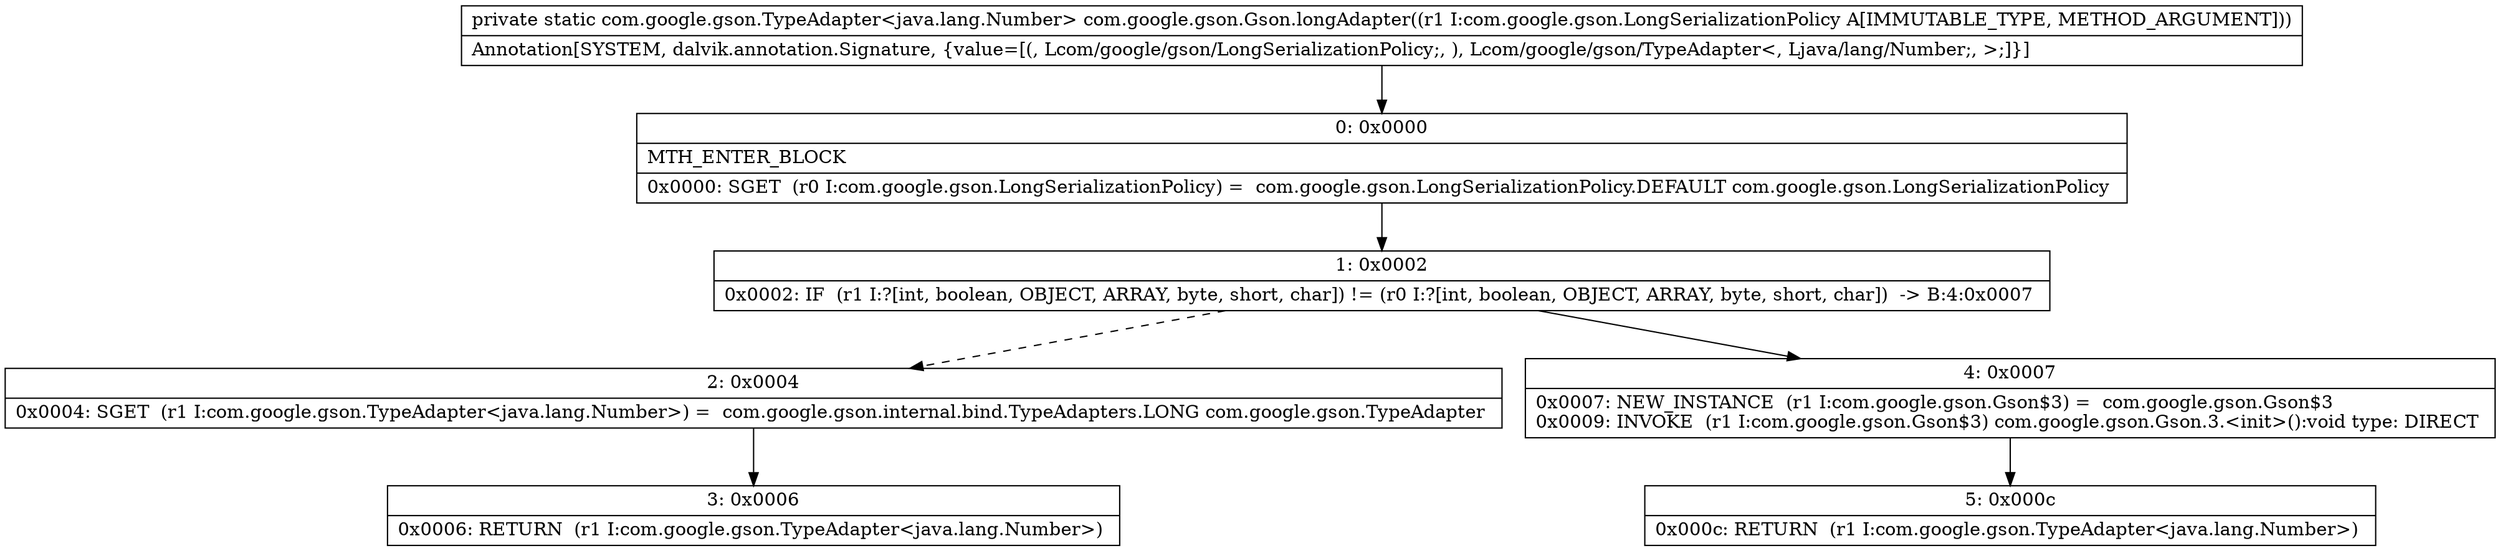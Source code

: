 digraph "CFG forcom.google.gson.Gson.longAdapter(Lcom\/google\/gson\/LongSerializationPolicy;)Lcom\/google\/gson\/TypeAdapter;" {
Node_0 [shape=record,label="{0\:\ 0x0000|MTH_ENTER_BLOCK\l|0x0000: SGET  (r0 I:com.google.gson.LongSerializationPolicy) =  com.google.gson.LongSerializationPolicy.DEFAULT com.google.gson.LongSerializationPolicy \l}"];
Node_1 [shape=record,label="{1\:\ 0x0002|0x0002: IF  (r1 I:?[int, boolean, OBJECT, ARRAY, byte, short, char]) != (r0 I:?[int, boolean, OBJECT, ARRAY, byte, short, char])  \-\> B:4:0x0007 \l}"];
Node_2 [shape=record,label="{2\:\ 0x0004|0x0004: SGET  (r1 I:com.google.gson.TypeAdapter\<java.lang.Number\>) =  com.google.gson.internal.bind.TypeAdapters.LONG com.google.gson.TypeAdapter \l}"];
Node_3 [shape=record,label="{3\:\ 0x0006|0x0006: RETURN  (r1 I:com.google.gson.TypeAdapter\<java.lang.Number\>) \l}"];
Node_4 [shape=record,label="{4\:\ 0x0007|0x0007: NEW_INSTANCE  (r1 I:com.google.gson.Gson$3) =  com.google.gson.Gson$3 \l0x0009: INVOKE  (r1 I:com.google.gson.Gson$3) com.google.gson.Gson.3.\<init\>():void type: DIRECT \l}"];
Node_5 [shape=record,label="{5\:\ 0x000c|0x000c: RETURN  (r1 I:com.google.gson.TypeAdapter\<java.lang.Number\>) \l}"];
MethodNode[shape=record,label="{private static com.google.gson.TypeAdapter\<java.lang.Number\> com.google.gson.Gson.longAdapter((r1 I:com.google.gson.LongSerializationPolicy A[IMMUTABLE_TYPE, METHOD_ARGUMENT]))  | Annotation[SYSTEM, dalvik.annotation.Signature, \{value=[(, Lcom\/google\/gson\/LongSerializationPolicy;, ), Lcom\/google\/gson\/TypeAdapter\<, Ljava\/lang\/Number;, \>;]\}]\l}"];
MethodNode -> Node_0;
Node_0 -> Node_1;
Node_1 -> Node_2[style=dashed];
Node_1 -> Node_4;
Node_2 -> Node_3;
Node_4 -> Node_5;
}

